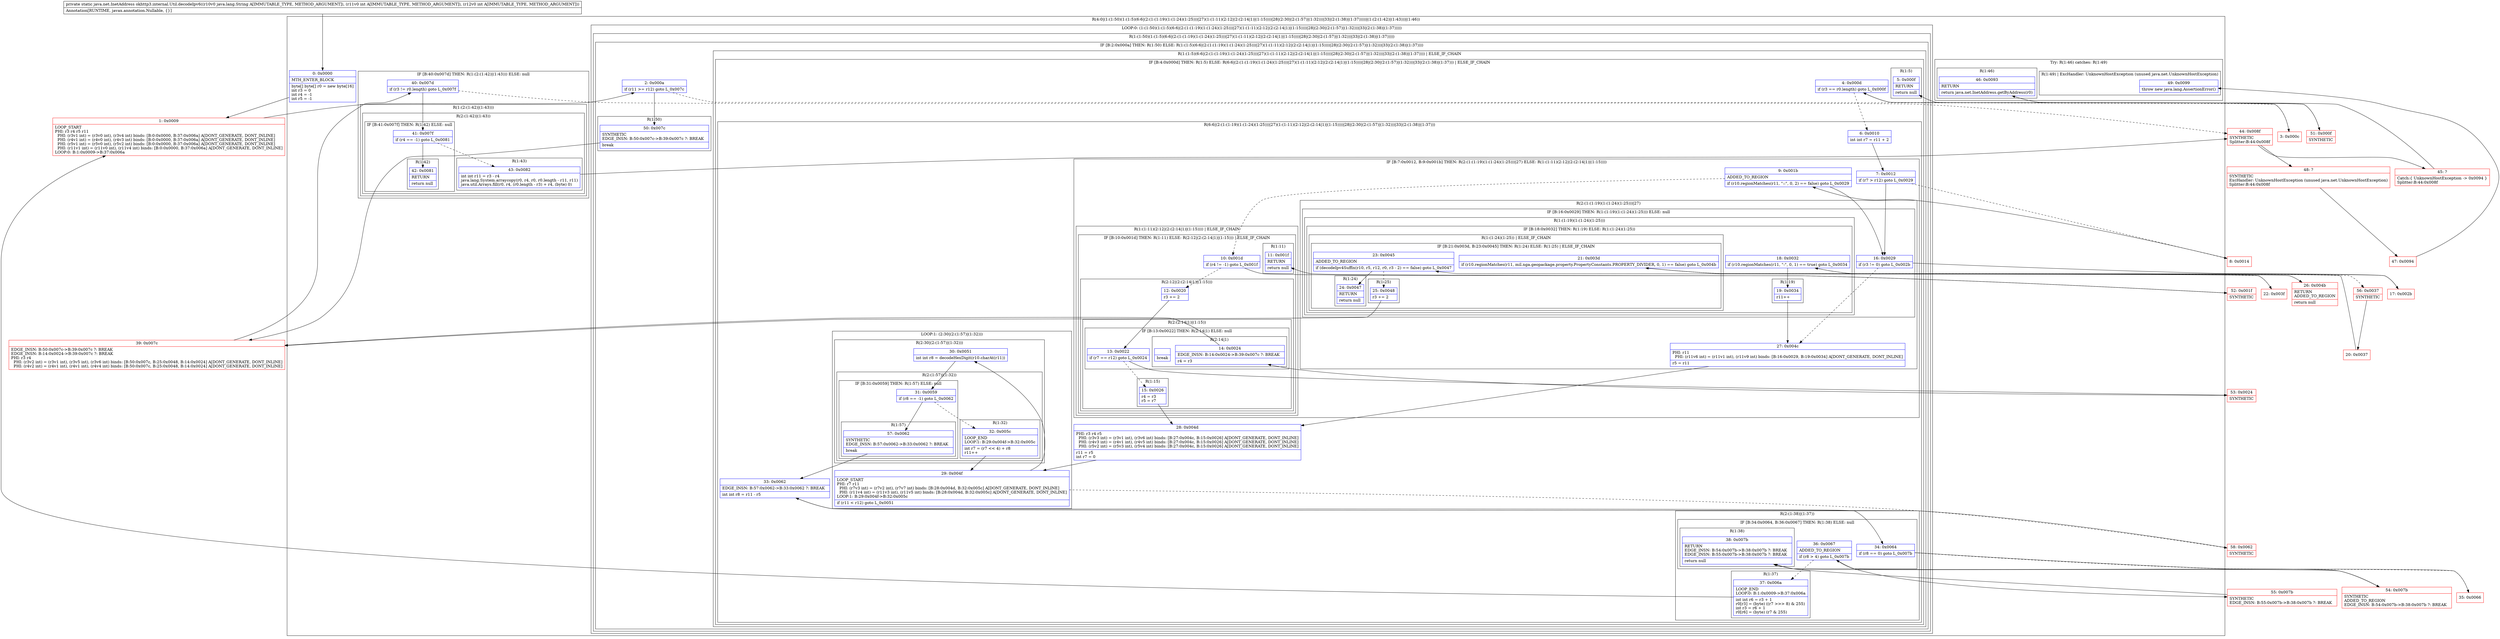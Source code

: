 digraph "CFG forokhttp3.internal.Util.decodeIpv6(Ljava\/lang\/String;II)Ljava\/net\/InetAddress;" {
subgraph cluster_Region_510155395 {
label = "R(4:0|(1:(1:50)(1:(1:5)(6:6|(2:(1:(1:19)(1:(1:24)(1:25)))|27)(1:(1:11)(2:12|(2:(2:14|1)|(1:15))))|28|(2:30|(2:(1:57)|(1:32)))|33|(2:(1:38)|(1:37)))))|(1:(2:(1:42)|(1:43)))|(1:46))";
node [shape=record,color=blue];
Node_0 [shape=record,label="{0\:\ 0x0000|MTH_ENTER_BLOCK\l|byte[] byte[] r0 = new byte[16]\lint r3 = 0\lint r4 = \-1\lint r5 = \-1\l}"];
subgraph cluster_LoopRegion_121515847 {
label = "LOOP:0: (1:(1:50)(1:(1:5)(6:6|(2:(1:(1:19)(1:(1:24)(1:25)))|27)(1:(1:11)(2:12|(2:(2:14|1)|(1:15))))|28|(2:30|(2:(1:57)|(1:32)))|33|(2:(1:38)|(1:37)))))";
node [shape=record,color=blue];
subgraph cluster_Region_1130704739 {
label = "R(1:(1:50)(1:(1:5)(6:6|(2:(1:(1:19)(1:(1:24)(1:25)))|27)(1:(1:11)(2:12|(2:(2:14|1)|(1:15))))|28|(2:30|(2:(1:57)|(1:32)))|33|(2:(1:38)|(1:37)))))";
node [shape=record,color=blue];
subgraph cluster_IfRegion_733447050 {
label = "IF [B:2:0x000a] THEN: R(1:50) ELSE: R(1:(1:5)(6:6|(2:(1:(1:19)(1:(1:24)(1:25)))|27)(1:(1:11)(2:12|(2:(2:14|1)|(1:15))))|28|(2:30|(2:(1:57)|(1:32)))|33|(2:(1:38)|(1:37))))";
node [shape=record,color=blue];
Node_2 [shape=record,label="{2\:\ 0x000a|if (r11 \>= r12) goto L_0x007c\l}"];
subgraph cluster_Region_1418005752 {
label = "R(1:50)";
node [shape=record,color=blue];
Node_50 [shape=record,label="{50\:\ 0x007c|SYNTHETIC\lEDGE_INSN: B:50:0x007c\-\>B:39:0x007c ?: BREAK  \l|break\l}"];
}
subgraph cluster_Region_582440248 {
label = "R(1:(1:5)(6:6|(2:(1:(1:19)(1:(1:24)(1:25)))|27)(1:(1:11)(2:12|(2:(2:14|1)|(1:15))))|28|(2:30|(2:(1:57)|(1:32)))|33|(2:(1:38)|(1:37)))) | ELSE_IF_CHAIN\l";
node [shape=record,color=blue];
subgraph cluster_IfRegion_96182412 {
label = "IF [B:4:0x000d] THEN: R(1:5) ELSE: R(6:6|(2:(1:(1:19)(1:(1:24)(1:25)))|27)(1:(1:11)(2:12|(2:(2:14|1)|(1:15))))|28|(2:30|(2:(1:57)|(1:32)))|33|(2:(1:38)|(1:37))) | ELSE_IF_CHAIN\l";
node [shape=record,color=blue];
Node_4 [shape=record,label="{4\:\ 0x000d|if (r3 == r0.length) goto L_0x000f\l}"];
subgraph cluster_Region_1212381242 {
label = "R(1:5)";
node [shape=record,color=blue];
Node_5 [shape=record,label="{5\:\ 0x000f|RETURN\l|return null\l}"];
}
subgraph cluster_Region_329394456 {
label = "R(6:6|(2:(1:(1:19)(1:(1:24)(1:25)))|27)(1:(1:11)(2:12|(2:(2:14|1)|(1:15))))|28|(2:30|(2:(1:57)|(1:32)))|33|(2:(1:38)|(1:37)))";
node [shape=record,color=blue];
Node_6 [shape=record,label="{6\:\ 0x0010|int int r7 = r11 + 2\l}"];
subgraph cluster_IfRegion_499997573 {
label = "IF [B:7:0x0012, B:9:0x001b] THEN: R(2:(1:(1:19)(1:(1:24)(1:25)))|27) ELSE: R(1:(1:11)(2:12|(2:(2:14|1)|(1:15))))";
node [shape=record,color=blue];
Node_7 [shape=record,label="{7\:\ 0x0012|if (r7 \> r12) goto L_0x0029\l}"];
Node_9 [shape=record,label="{9\:\ 0x001b|ADDED_TO_REGION\l|if (r10.regionMatches(r11, \"::\", 0, 2) == false) goto L_0x0029\l}"];
subgraph cluster_Region_1806807952 {
label = "R(2:(1:(1:19)(1:(1:24)(1:25)))|27)";
node [shape=record,color=blue];
subgraph cluster_IfRegion_534237735 {
label = "IF [B:16:0x0029] THEN: R(1:(1:19)(1:(1:24)(1:25))) ELSE: null";
node [shape=record,color=blue];
Node_16 [shape=record,label="{16\:\ 0x0029|if (r3 != 0) goto L_0x002b\l}"];
subgraph cluster_Region_1602165099 {
label = "R(1:(1:19)(1:(1:24)(1:25)))";
node [shape=record,color=blue];
subgraph cluster_IfRegion_601963696 {
label = "IF [B:18:0x0032] THEN: R(1:19) ELSE: R(1:(1:24)(1:25))";
node [shape=record,color=blue];
Node_18 [shape=record,label="{18\:\ 0x0032|if (r10.regionMatches(r11, \":\", 0, 1) == true) goto L_0x0034\l}"];
subgraph cluster_Region_996651873 {
label = "R(1:19)";
node [shape=record,color=blue];
Node_19 [shape=record,label="{19\:\ 0x0034|r11++\l}"];
}
subgraph cluster_Region_1748405919 {
label = "R(1:(1:24)(1:25)) | ELSE_IF_CHAIN\l";
node [shape=record,color=blue];
subgraph cluster_IfRegion_557274926 {
label = "IF [B:21:0x003d, B:23:0x0045] THEN: R(1:24) ELSE: R(1:25) | ELSE_IF_CHAIN\l";
node [shape=record,color=blue];
Node_21 [shape=record,label="{21\:\ 0x003d|if (r10.regionMatches(r11, mil.nga.geopackage.property.PropertyConstants.PROPERTY_DIVIDER, 0, 1) == false) goto L_0x004b\l}"];
Node_23 [shape=record,label="{23\:\ 0x0045|ADDED_TO_REGION\l|if (decodeIpv4Suffix(r10, r5, r12, r0, r3 \- 2) == false) goto L_0x0047\l}"];
subgraph cluster_Region_1327855283 {
label = "R(1:24)";
node [shape=record,color=blue];
Node_24 [shape=record,label="{24\:\ 0x0047|RETURN\l|return null\l}"];
}
subgraph cluster_Region_2094344298 {
label = "R(1:25)";
node [shape=record,color=blue];
Node_25 [shape=record,label="{25\:\ 0x0048|r3 += 2\l}"];
}
}
}
}
}
}
Node_27 [shape=record,label="{27\:\ 0x004c|PHI: r11 \l  PHI: (r11v6 int) = (r11v1 int), (r11v9 int) binds: [B:16:0x0029, B:19:0x0034] A[DONT_GENERATE, DONT_INLINE]\l|r5 = r11\l}"];
}
subgraph cluster_Region_1695274843 {
label = "R(1:(1:11)(2:12|(2:(2:14|1)|(1:15)))) | ELSE_IF_CHAIN\l";
node [shape=record,color=blue];
subgraph cluster_IfRegion_2028917240 {
label = "IF [B:10:0x001d] THEN: R(1:11) ELSE: R(2:12|(2:(2:14|1)|(1:15))) | ELSE_IF_CHAIN\l";
node [shape=record,color=blue];
Node_10 [shape=record,label="{10\:\ 0x001d|if (r4 != \-1) goto L_0x001f\l}"];
subgraph cluster_Region_1668385824 {
label = "R(1:11)";
node [shape=record,color=blue];
Node_11 [shape=record,label="{11\:\ 0x001f|RETURN\l|return null\l}"];
}
subgraph cluster_Region_1677943720 {
label = "R(2:12|(2:(2:14|1)|(1:15)))";
node [shape=record,color=blue];
Node_12 [shape=record,label="{12\:\ 0x0020|r3 += 2\l}"];
subgraph cluster_Region_1072673959 {
label = "R(2:(2:14|1)|(1:15))";
node [shape=record,color=blue];
subgraph cluster_IfRegion_264761894 {
label = "IF [B:13:0x0022] THEN: R(2:14|1) ELSE: null";
node [shape=record,color=blue];
Node_13 [shape=record,label="{13\:\ 0x0022|if (r7 == r12) goto L_0x0024\l}"];
subgraph cluster_Region_1380718793 {
label = "R(2:14|1)";
node [shape=record,color=blue];
Node_14 [shape=record,label="{14\:\ 0x0024|EDGE_INSN: B:14:0x0024\-\>B:39:0x007c ?: BREAK  \l|r4 = r3\l}"];
Node_InsnContainer_1536941319 [shape=record,label="{|break\l}"];
}
}
subgraph cluster_Region_118488210 {
label = "R(1:15)";
node [shape=record,color=blue];
Node_15 [shape=record,label="{15\:\ 0x0026|r4 = r3\lr5 = r7\l}"];
}
}
}
}
}
}
Node_28 [shape=record,label="{28\:\ 0x004d|PHI: r3 r4 r5 \l  PHI: (r3v3 int) = (r3v1 int), (r3v6 int) binds: [B:27:0x004c, B:15:0x0026] A[DONT_GENERATE, DONT_INLINE]\l  PHI: (r4v3 int) = (r4v1 int), (r4v5 int) binds: [B:27:0x004c, B:15:0x0026] A[DONT_GENERATE, DONT_INLINE]\l  PHI: (r5v2 int) = (r5v3 int), (r5v4 int) binds: [B:27:0x004c, B:15:0x0026] A[DONT_GENERATE, DONT_INLINE]\l|r11 = r5\lint r7 = 0\l}"];
subgraph cluster_LoopRegion_1620142112 {
label = "LOOP:1: (2:30|(2:(1:57)|(1:32)))";
node [shape=record,color=blue];
Node_29 [shape=record,label="{29\:\ 0x004f|LOOP_START\lPHI: r7 r11 \l  PHI: (r7v3 int) = (r7v2 int), (r7v7 int) binds: [B:28:0x004d, B:32:0x005c] A[DONT_GENERATE, DONT_INLINE]\l  PHI: (r11v4 int) = (r11v3 int), (r11v5 int) binds: [B:28:0x004d, B:32:0x005c] A[DONT_GENERATE, DONT_INLINE]\lLOOP:1: B:29:0x004f\-\>B:32:0x005c\l|if (r11 \< r12) goto L_0x0051\l}"];
subgraph cluster_Region_469933095 {
label = "R(2:30|(2:(1:57)|(1:32)))";
node [shape=record,color=blue];
Node_30 [shape=record,label="{30\:\ 0x0051|int int r8 = decodeHexDigit(r10.charAt(r11))\l}"];
subgraph cluster_Region_258926750 {
label = "R(2:(1:57)|(1:32))";
node [shape=record,color=blue];
subgraph cluster_IfRegion_753146691 {
label = "IF [B:31:0x0059] THEN: R(1:57) ELSE: null";
node [shape=record,color=blue];
Node_31 [shape=record,label="{31\:\ 0x0059|if (r8 == \-1) goto L_0x0062\l}"];
subgraph cluster_Region_1306931032 {
label = "R(1:57)";
node [shape=record,color=blue];
Node_57 [shape=record,label="{57\:\ 0x0062|SYNTHETIC\lEDGE_INSN: B:57:0x0062\-\>B:33:0x0062 ?: BREAK  \l|break\l}"];
}
}
subgraph cluster_Region_1770847613 {
label = "R(1:32)";
node [shape=record,color=blue];
Node_32 [shape=record,label="{32\:\ 0x005c|LOOP_END\lLOOP:1: B:29:0x004f\-\>B:32:0x005c\l|int r7 = (r7 \<\< 4) + r8\lr11++\l}"];
}
}
}
}
Node_33 [shape=record,label="{33\:\ 0x0062|EDGE_INSN: B:57:0x0062\-\>B:33:0x0062 ?: BREAK  \l|int int r8 = r11 \- r5\l}"];
subgraph cluster_Region_1209049094 {
label = "R(2:(1:38)|(1:37))";
node [shape=record,color=blue];
subgraph cluster_IfRegion_1801774013 {
label = "IF [B:34:0x0064, B:36:0x0067] THEN: R(1:38) ELSE: null";
node [shape=record,color=blue];
Node_34 [shape=record,label="{34\:\ 0x0064|if (r8 == 0) goto L_0x007b\l}"];
Node_36 [shape=record,label="{36\:\ 0x0067|ADDED_TO_REGION\l|if (r8 \> 4) goto L_0x007b\l}"];
subgraph cluster_Region_598413644 {
label = "R(1:38)";
node [shape=record,color=blue];
Node_38 [shape=record,label="{38\:\ 0x007b|RETURN\lEDGE_INSN: B:54:0x007b\-\>B:38:0x007b ?: BREAK  \lEDGE_INSN: B:55:0x007b\-\>B:38:0x007b ?: BREAK  \l|return null\l}"];
}
}
subgraph cluster_Region_553414796 {
label = "R(1:37)";
node [shape=record,color=blue];
Node_37 [shape=record,label="{37\:\ 0x006a|LOOP_END\lLOOP:0: B:1:0x0009\-\>B:37:0x006a\l|int int r6 = r3 + 1\lr0[r3] = (byte) ((r7 \>\>\> 8) & 255)\lint r3 = r6 + 1\lr0[r6] = (byte) (r7 & 255)\l}"];
}
}
}
}
}
}
}
}
subgraph cluster_IfRegion_2090637906 {
label = "IF [B:40:0x007d] THEN: R(1:(2:(1:42)|(1:43))) ELSE: null";
node [shape=record,color=blue];
Node_40 [shape=record,label="{40\:\ 0x007d|if (r3 != r0.length) goto L_0x007f\l}"];
subgraph cluster_Region_1543055295 {
label = "R(1:(2:(1:42)|(1:43)))";
node [shape=record,color=blue];
subgraph cluster_Region_664362871 {
label = "R(2:(1:42)|(1:43))";
node [shape=record,color=blue];
subgraph cluster_IfRegion_1493791272 {
label = "IF [B:41:0x007f] THEN: R(1:42) ELSE: null";
node [shape=record,color=blue];
Node_41 [shape=record,label="{41\:\ 0x007f|if (r4 == \-1) goto L_0x0081\l}"];
subgraph cluster_Region_1782893330 {
label = "R(1:42)";
node [shape=record,color=blue];
Node_42 [shape=record,label="{42\:\ 0x0081|RETURN\l|return null\l}"];
}
}
subgraph cluster_Region_612100749 {
label = "R(1:43)";
node [shape=record,color=blue];
Node_43 [shape=record,label="{43\:\ 0x0082|int int r11 = r3 \- r4\ljava.lang.System.arraycopy(r0, r4, r0, r0.length \- r11, r11)\ljava.util.Arrays.fill(r0, r4, (r0.length \- r3) + r4, (byte) 0)\l}"];
}
}
}
}
subgraph cluster_TryCatchRegion_287217255 {
label = "Try: R(1:46) catches: R(1:49)";
node [shape=record,color=blue];
subgraph cluster_Region_1072580363 {
label = "R(1:46)";
node [shape=record,color=blue];
Node_46 [shape=record,label="{46\:\ 0x0093|RETURN\l|return java.net.InetAddress.getByAddress(r0)\l}"];
}
subgraph cluster_Region_55086884 {
label = "R(1:49) | ExcHandler: UnknownHostException (unused java.net.UnknownHostException)\l";
node [shape=record,color=blue];
Node_49 [shape=record,label="{49\:\ 0x0099|throw new java.lang.AssertionError()\l}"];
}
}
}
subgraph cluster_Region_55086884 {
label = "R(1:49) | ExcHandler: UnknownHostException (unused java.net.UnknownHostException)\l";
node [shape=record,color=blue];
Node_49 [shape=record,label="{49\:\ 0x0099|throw new java.lang.AssertionError()\l}"];
}
Node_1 [shape=record,color=red,label="{1\:\ 0x0009|LOOP_START\lPHI: r3 r4 r5 r11 \l  PHI: (r3v1 int) = (r3v0 int), (r3v4 int) binds: [B:0:0x0000, B:37:0x006a] A[DONT_GENERATE, DONT_INLINE]\l  PHI: (r4v1 int) = (r4v0 int), (r4v3 int) binds: [B:0:0x0000, B:37:0x006a] A[DONT_GENERATE, DONT_INLINE]\l  PHI: (r5v1 int) = (r5v0 int), (r5v2 int) binds: [B:0:0x0000, B:37:0x006a] A[DONT_GENERATE, DONT_INLINE]\l  PHI: (r11v1 int) = (r11v0 int), (r11v4 int) binds: [B:0:0x0000, B:37:0x006a] A[DONT_GENERATE, DONT_INLINE]\lLOOP:0: B:1:0x0009\-\>B:37:0x006a\l}"];
Node_3 [shape=record,color=red,label="{3\:\ 0x000c}"];
Node_8 [shape=record,color=red,label="{8\:\ 0x0014}"];
Node_17 [shape=record,color=red,label="{17\:\ 0x002b}"];
Node_20 [shape=record,color=red,label="{20\:\ 0x0037}"];
Node_22 [shape=record,color=red,label="{22\:\ 0x003f}"];
Node_26 [shape=record,color=red,label="{26\:\ 0x004b|RETURN\lADDED_TO_REGION\l|return null\l}"];
Node_35 [shape=record,color=red,label="{35\:\ 0x0066}"];
Node_39 [shape=record,color=red,label="{39\:\ 0x007c|EDGE_INSN: B:50:0x007c\-\>B:39:0x007c ?: BREAK  \lEDGE_INSN: B:14:0x0024\-\>B:39:0x007c ?: BREAK  \lPHI: r3 r4 \l  PHI: (r3v2 int) = (r3v1 int), (r3v5 int), (r3v6 int) binds: [B:50:0x007c, B:25:0x0048, B:14:0x0024] A[DONT_GENERATE, DONT_INLINE]\l  PHI: (r4v2 int) = (r4v1 int), (r4v1 int), (r4v4 int) binds: [B:50:0x007c, B:25:0x0048, B:14:0x0024] A[DONT_GENERATE, DONT_INLINE]\l}"];
Node_44 [shape=record,color=red,label="{44\:\ 0x008f|SYNTHETIC\lSplitter:B:44:0x008f\l}"];
Node_45 [shape=record,color=red,label="{45\:\ ?|Catch:\{ UnknownHostException \-\> 0x0094 \}\lSplitter:B:44:0x008f\l}"];
Node_47 [shape=record,color=red,label="{47\:\ 0x0094}"];
Node_48 [shape=record,color=red,label="{48\:\ ?|SYNTHETIC\lExcHandler: UnknownHostException (unused java.net.UnknownHostException)\lSplitter:B:44:0x008f\l}"];
Node_51 [shape=record,color=red,label="{51\:\ 0x000f|SYNTHETIC\l}"];
Node_52 [shape=record,color=red,label="{52\:\ 0x001f|SYNTHETIC\l}"];
Node_53 [shape=record,color=red,label="{53\:\ 0x0024|SYNTHETIC\l}"];
Node_54 [shape=record,color=red,label="{54\:\ 0x007b|SYNTHETIC\lADDED_TO_REGION\lEDGE_INSN: B:54:0x007b\-\>B:38:0x007b ?: BREAK  \l}"];
Node_55 [shape=record,color=red,label="{55\:\ 0x007b|SYNTHETIC\lEDGE_INSN: B:55:0x007b\-\>B:38:0x007b ?: BREAK  \l}"];
Node_56 [shape=record,color=red,label="{56\:\ 0x0037|SYNTHETIC\l}"];
Node_58 [shape=record,color=red,label="{58\:\ 0x0062|SYNTHETIC\l}"];
MethodNode[shape=record,label="{private static java.net.InetAddress okhttp3.internal.Util.decodeIpv6((r10v0 java.lang.String A[IMMUTABLE_TYPE, METHOD_ARGUMENT]), (r11v0 int A[IMMUTABLE_TYPE, METHOD_ARGUMENT]), (r12v0 int A[IMMUTABLE_TYPE, METHOD_ARGUMENT]))  | Annotation[RUNTIME, javax.annotation.Nullable, \{\}]\l}"];
MethodNode -> Node_0;
Node_0 -> Node_1;
Node_2 -> Node_3[style=dashed];
Node_2 -> Node_50;
Node_50 -> Node_39;
Node_4 -> Node_6[style=dashed];
Node_4 -> Node_51;
Node_6 -> Node_7;
Node_7 -> Node_8[style=dashed];
Node_7 -> Node_16;
Node_9 -> Node_10[style=dashed];
Node_9 -> Node_16;
Node_16 -> Node_17;
Node_16 -> Node_27[style=dashed];
Node_18 -> Node_19;
Node_18 -> Node_56[style=dashed];
Node_19 -> Node_27;
Node_21 -> Node_22[style=dashed];
Node_21 -> Node_26;
Node_23 -> Node_24;
Node_23 -> Node_25[style=dashed];
Node_25 -> Node_39;
Node_27 -> Node_28;
Node_10 -> Node_12[style=dashed];
Node_10 -> Node_52;
Node_12 -> Node_13;
Node_13 -> Node_15[style=dashed];
Node_13 -> Node_53;
Node_14 -> Node_39;
Node_15 -> Node_28;
Node_28 -> Node_29;
Node_29 -> Node_30;
Node_29 -> Node_58[style=dashed];
Node_30 -> Node_31;
Node_31 -> Node_32[style=dashed];
Node_31 -> Node_57;
Node_57 -> Node_33;
Node_32 -> Node_29;
Node_33 -> Node_34;
Node_34 -> Node_35[style=dashed];
Node_34 -> Node_54;
Node_36 -> Node_37[style=dashed];
Node_36 -> Node_55;
Node_37 -> Node_1;
Node_40 -> Node_41;
Node_40 -> Node_44[style=dashed];
Node_41 -> Node_42;
Node_41 -> Node_43[style=dashed];
Node_43 -> Node_44;
Node_1 -> Node_2;
Node_3 -> Node_4;
Node_8 -> Node_9;
Node_17 -> Node_18;
Node_20 -> Node_21;
Node_22 -> Node_23;
Node_35 -> Node_36;
Node_39 -> Node_40;
Node_44 -> Node_45;
Node_44 -> Node_48;
Node_45 -> Node_46;
Node_47 -> Node_49;
Node_48 -> Node_47;
Node_51 -> Node_5;
Node_52 -> Node_11;
Node_53 -> Node_14;
Node_54 -> Node_38;
Node_55 -> Node_38;
Node_56 -> Node_20;
Node_58 -> Node_33;
}


